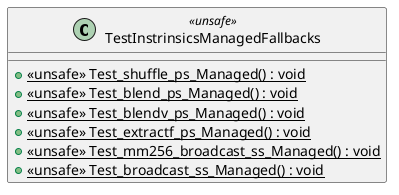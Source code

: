 @startuml
class TestInstrinsicsManagedFallbacks <<unsafe>> {
    + {static} <<unsafe>> Test_shuffle_ps_Managed() : void
    + {static} <<unsafe>> Test_blend_ps_Managed() : void
    + {static} <<unsafe>> Test_blendv_ps_Managed() : void
    + {static} <<unsafe>> Test_extractf_ps_Managed() : void
    + {static} <<unsafe>> Test_mm256_broadcast_ss_Managed() : void
    + {static} <<unsafe>> Test_broadcast_ss_Managed() : void
}
@enduml
